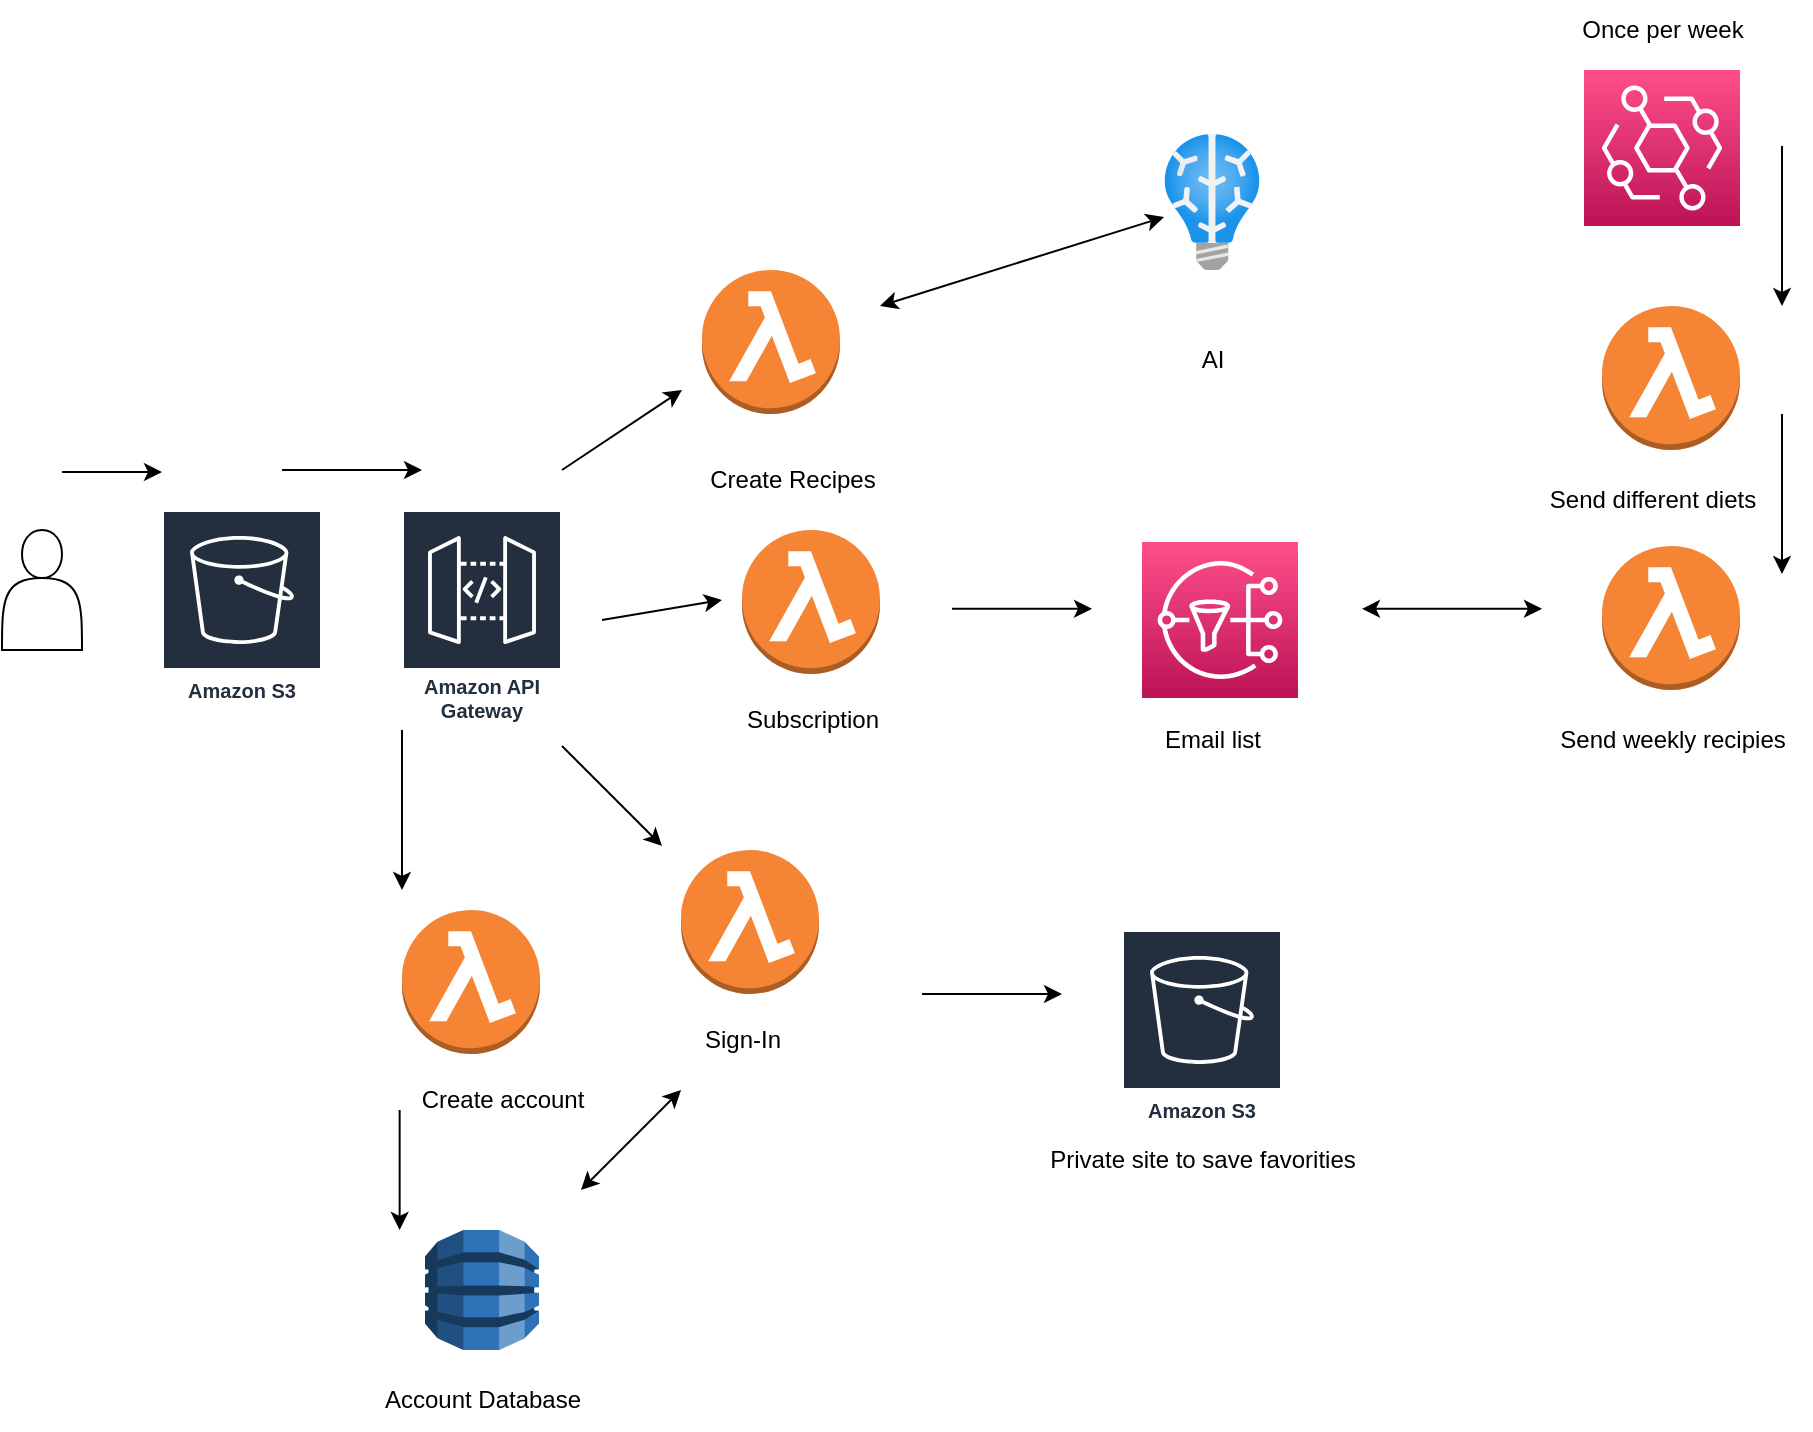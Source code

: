 <mxfile version="20.7.4" type="device"><diagram id="66CgwXRUvTAMS5zcsU6R" name="Page-1"><mxGraphModel dx="1480" dy="866" grid="1" gridSize="10" guides="1" tooltips="1" connect="1" arrows="1" fold="1" page="1" pageScale="1" pageWidth="1169" pageHeight="827" math="0" shadow="0"><root><mxCell id="0"/><mxCell id="1" parent="0"/><mxCell id="WcQXDj3nHlnHbnsYjTEY-1" value="" style="shape=actor;whiteSpace=wrap;html=1;" vertex="1" parent="1"><mxGeometry x="40" y="280" width="40" height="60" as="geometry"/></mxCell><mxCell id="WcQXDj3nHlnHbnsYjTEY-2" value="Amazon S3" style="sketch=0;outlineConnect=0;fontColor=#232F3E;gradientColor=none;strokeColor=#ffffff;fillColor=#232F3E;dashed=0;verticalLabelPosition=middle;verticalAlign=bottom;align=center;html=1;whiteSpace=wrap;fontSize=10;fontStyle=1;spacing=3;shape=mxgraph.aws4.productIcon;prIcon=mxgraph.aws4.s3;" vertex="1" parent="1"><mxGeometry x="120" y="270" width="80" height="100" as="geometry"/></mxCell><mxCell id="WcQXDj3nHlnHbnsYjTEY-3" value="Amazon API Gateway" style="sketch=0;outlineConnect=0;fontColor=#232F3E;gradientColor=none;strokeColor=#ffffff;fillColor=#232F3E;dashed=0;verticalLabelPosition=middle;verticalAlign=bottom;align=center;html=1;whiteSpace=wrap;fontSize=10;fontStyle=1;spacing=3;shape=mxgraph.aws4.productIcon;prIcon=mxgraph.aws4.api_gateway;" vertex="1" parent="1"><mxGeometry x="240" y="270" width="80" height="110" as="geometry"/></mxCell><mxCell id="WcQXDj3nHlnHbnsYjTEY-4" value="" style="outlineConnect=0;dashed=0;verticalLabelPosition=bottom;verticalAlign=top;align=center;html=1;shape=mxgraph.aws3.lambda_function;fillColor=#F58534;gradientColor=none;" vertex="1" parent="1"><mxGeometry x="240" y="470" width="69" height="72" as="geometry"/></mxCell><mxCell id="WcQXDj3nHlnHbnsYjTEY-5" value="Sign-In" style="text;html=1;align=center;verticalAlign=middle;resizable=0;points=[];autosize=1;strokeColor=none;fillColor=none;" vertex="1" parent="1"><mxGeometry x="379.5" y="520" width="60" height="30" as="geometry"/></mxCell><mxCell id="WcQXDj3nHlnHbnsYjTEY-6" value="" style="outlineConnect=0;dashed=0;verticalLabelPosition=bottom;verticalAlign=top;align=center;html=1;shape=mxgraph.aws3.lambda_function;fillColor=#F58534;gradientColor=none;" vertex="1" parent="1"><mxGeometry x="379.5" y="440" width="69" height="72" as="geometry"/></mxCell><mxCell id="WcQXDj3nHlnHbnsYjTEY-7" value="Subscription" style="text;html=1;align=center;verticalAlign=middle;resizable=0;points=[];autosize=1;strokeColor=none;fillColor=none;" vertex="1" parent="1"><mxGeometry x="399.5" y="360" width="90" height="30" as="geometry"/></mxCell><mxCell id="WcQXDj3nHlnHbnsYjTEY-8" value="" style="outlineConnect=0;dashed=0;verticalLabelPosition=bottom;verticalAlign=top;align=center;html=1;shape=mxgraph.aws3.lambda_function;fillColor=#F58534;gradientColor=none;" vertex="1" parent="1"><mxGeometry x="410" y="280" width="69" height="72" as="geometry"/></mxCell><mxCell id="WcQXDj3nHlnHbnsYjTEY-9" value="" style="outlineConnect=0;dashed=0;verticalLabelPosition=bottom;verticalAlign=top;align=center;html=1;shape=mxgraph.aws3.lambda_function;fillColor=#F58534;gradientColor=none;" vertex="1" parent="1"><mxGeometry x="390" y="150" width="69" height="72" as="geometry"/></mxCell><mxCell id="WcQXDj3nHlnHbnsYjTEY-10" value="" style="endArrow=classic;html=1;rounded=0;" edge="1" parent="1"><mxGeometry width="50" height="50" relative="1" as="geometry"><mxPoint x="240" y="380" as="sourcePoint"/><mxPoint x="240" y="460" as="targetPoint"/></mxGeometry></mxCell><mxCell id="WcQXDj3nHlnHbnsYjTEY-11" value="Create account&lt;br&gt;" style="text;html=1;align=center;verticalAlign=middle;resizable=0;points=[];autosize=1;strokeColor=none;fillColor=none;" vertex="1" parent="1"><mxGeometry x="240" y="550" width="100" height="30" as="geometry"/></mxCell><mxCell id="WcQXDj3nHlnHbnsYjTEY-12" value="" style="endArrow=classic;html=1;rounded=0;" edge="1" parent="1"><mxGeometry width="50" height="50" relative="1" as="geometry"><mxPoint x="320" y="388" as="sourcePoint"/><mxPoint x="370" y="438" as="targetPoint"/></mxGeometry></mxCell><mxCell id="WcQXDj3nHlnHbnsYjTEY-13" value="" style="endArrow=classic;html=1;rounded=0;" edge="1" parent="1"><mxGeometry width="50" height="50" relative="1" as="geometry"><mxPoint x="340" y="325" as="sourcePoint"/><mxPoint x="400" y="315" as="targetPoint"/></mxGeometry></mxCell><mxCell id="WcQXDj3nHlnHbnsYjTEY-14" value="Create Recipes" style="text;html=1;align=center;verticalAlign=middle;resizable=0;points=[];autosize=1;strokeColor=none;fillColor=none;" vertex="1" parent="1"><mxGeometry x="379.5" y="240" width="110" height="30" as="geometry"/></mxCell><mxCell id="WcQXDj3nHlnHbnsYjTEY-15" value="" style="endArrow=classic;html=1;rounded=0;" edge="1" parent="1"><mxGeometry width="50" height="50" relative="1" as="geometry"><mxPoint x="320" y="250" as="sourcePoint"/><mxPoint x="380" y="210" as="targetPoint"/></mxGeometry></mxCell><mxCell id="WcQXDj3nHlnHbnsYjTEY-16" value="" style="outlineConnect=0;dashed=0;verticalLabelPosition=bottom;verticalAlign=top;align=center;html=1;shape=mxgraph.aws3.dynamo_db;fillColor=#2E73B8;gradientColor=none;" vertex="1" parent="1"><mxGeometry x="251.5" y="630" width="57" height="60" as="geometry"/></mxCell><mxCell id="WcQXDj3nHlnHbnsYjTEY-17" value="" style="endArrow=classic;html=1;rounded=0;" edge="1" parent="1"><mxGeometry x="0.667" y="-220" width="50" height="50" relative="1" as="geometry"><mxPoint x="238.82" y="570" as="sourcePoint"/><mxPoint x="238.82" y="630" as="targetPoint"/><mxPoint y="-1" as="offset"/></mxGeometry></mxCell><mxCell id="WcQXDj3nHlnHbnsYjTEY-18" value="Account Database" style="text;html=1;align=center;verticalAlign=middle;resizable=0;points=[];autosize=1;strokeColor=none;fillColor=none;" vertex="1" parent="1"><mxGeometry x="220" y="700" width="120" height="30" as="geometry"/></mxCell><mxCell id="WcQXDj3nHlnHbnsYjTEY-19" value="" style="endArrow=classic;startArrow=classic;html=1;rounded=0;" edge="1" parent="1"><mxGeometry width="50" height="50" relative="1" as="geometry"><mxPoint x="329.5" y="610" as="sourcePoint"/><mxPoint x="379.5" y="560" as="targetPoint"/></mxGeometry></mxCell><mxCell id="WcQXDj3nHlnHbnsYjTEY-22" value="Amazon S3" style="sketch=0;outlineConnect=0;fontColor=#232F3E;gradientColor=none;strokeColor=#ffffff;fillColor=#232F3E;dashed=0;verticalLabelPosition=middle;verticalAlign=bottom;align=center;html=1;whiteSpace=wrap;fontSize=10;fontStyle=1;spacing=3;shape=mxgraph.aws4.productIcon;prIcon=mxgraph.aws4.s3;" vertex="1" parent="1"><mxGeometry x="600" y="480" width="80" height="100" as="geometry"/></mxCell><mxCell id="WcQXDj3nHlnHbnsYjTEY-23" value="" style="endArrow=classic;html=1;rounded=0;" edge="1" parent="1"><mxGeometry width="50" height="50" relative="1" as="geometry"><mxPoint x="500" y="512" as="sourcePoint"/><mxPoint x="570" y="512" as="targetPoint"/></mxGeometry></mxCell><mxCell id="WcQXDj3nHlnHbnsYjTEY-24" value="Private site to save favorities&lt;br&gt;" style="text;html=1;align=center;verticalAlign=middle;resizable=0;points=[];autosize=1;strokeColor=none;fillColor=none;" vertex="1" parent="1"><mxGeometry x="550" y="580" width="180" height="30" as="geometry"/></mxCell><mxCell id="WcQXDj3nHlnHbnsYjTEY-25" value="" style="sketch=0;points=[[0,0,0],[0.25,0,0],[0.5,0,0],[0.75,0,0],[1,0,0],[0,1,0],[0.25,1,0],[0.5,1,0],[0.75,1,0],[1,1,0],[0,0.25,0],[0,0.5,0],[0,0.75,0],[1,0.25,0],[1,0.5,0],[1,0.75,0]];outlineConnect=0;fontColor=#232F3E;gradientColor=#FF4F8B;gradientDirection=north;fillColor=#BC1356;strokeColor=#ffffff;dashed=0;verticalLabelPosition=bottom;verticalAlign=top;align=center;html=1;fontSize=12;fontStyle=0;aspect=fixed;shape=mxgraph.aws4.resourceIcon;resIcon=mxgraph.aws4.sns;" vertex="1" parent="1"><mxGeometry x="610" y="286" width="78" height="78" as="geometry"/></mxCell><mxCell id="WcQXDj3nHlnHbnsYjTEY-26" value="" style="endArrow=classic;html=1;rounded=0;" edge="1" parent="1"><mxGeometry width="50" height="50" relative="1" as="geometry"><mxPoint x="515.0" y="319.41" as="sourcePoint"/><mxPoint x="585.0" y="319.41" as="targetPoint"/></mxGeometry></mxCell><mxCell id="WcQXDj3nHlnHbnsYjTEY-28" value="Email list" style="text;html=1;align=center;verticalAlign=middle;resizable=0;points=[];autosize=1;strokeColor=none;fillColor=none;" vertex="1" parent="1"><mxGeometry x="610" y="370" width="70" height="30" as="geometry"/></mxCell><mxCell id="WcQXDj3nHlnHbnsYjTEY-30" value="" style="endArrow=classic;startArrow=classic;html=1;rounded=0;" edge="1" parent="1"><mxGeometry width="50" height="50" relative="1" as="geometry"><mxPoint x="720" y="319.41" as="sourcePoint"/><mxPoint x="810" y="319.41" as="targetPoint"/></mxGeometry></mxCell><mxCell id="WcQXDj3nHlnHbnsYjTEY-31" value="" style="outlineConnect=0;dashed=0;verticalLabelPosition=bottom;verticalAlign=top;align=center;html=1;shape=mxgraph.aws3.lambda_function;fillColor=#F58534;gradientColor=none;" vertex="1" parent="1"><mxGeometry x="840" y="288" width="69" height="72" as="geometry"/></mxCell><mxCell id="WcQXDj3nHlnHbnsYjTEY-32" value="Send weekly recipies" style="text;html=1;align=center;verticalAlign=middle;resizable=0;points=[];autosize=1;strokeColor=none;fillColor=none;" vertex="1" parent="1"><mxGeometry x="804.5" y="370" width="140" height="30" as="geometry"/></mxCell><mxCell id="WcQXDj3nHlnHbnsYjTEY-33" value="" style="outlineConnect=0;dashed=0;verticalLabelPosition=bottom;verticalAlign=top;align=center;html=1;shape=mxgraph.aws3.lambda_function;fillColor=#F58534;gradientColor=none;" vertex="1" parent="1"><mxGeometry x="840" y="168" width="69" height="72" as="geometry"/></mxCell><mxCell id="WcQXDj3nHlnHbnsYjTEY-35" value="" style="sketch=0;points=[[0,0,0],[0.25,0,0],[0.5,0,0],[0.75,0,0],[1,0,0],[0,1,0],[0.25,1,0],[0.5,1,0],[0.75,1,0],[1,1,0],[0,0.25,0],[0,0.5,0],[0,0.75,0],[1,0.25,0],[1,0.5,0],[1,0.75,0]];outlineConnect=0;fontColor=#232F3E;gradientColor=#FF4F8B;gradientDirection=north;fillColor=#BC1356;strokeColor=#ffffff;dashed=0;verticalLabelPosition=bottom;verticalAlign=top;align=center;html=1;fontSize=12;fontStyle=0;aspect=fixed;shape=mxgraph.aws4.resourceIcon;resIcon=mxgraph.aws4.eventbridge;" vertex="1" parent="1"><mxGeometry x="831" y="50" width="78" height="78" as="geometry"/></mxCell><mxCell id="WcQXDj3nHlnHbnsYjTEY-36" value="" style="endArrow=classic;html=1;rounded=0;" edge="1" parent="1"><mxGeometry x="1" y="10" width="50" height="50" relative="1" as="geometry"><mxPoint x="930" y="88" as="sourcePoint"/><mxPoint x="930" y="168" as="targetPoint"/><mxPoint y="-1" as="offset"/></mxGeometry></mxCell><mxCell id="WcQXDj3nHlnHbnsYjTEY-37" value="" style="endArrow=classic;html=1;rounded=0;" edge="1" parent="1"><mxGeometry x="1" y="82" width="50" height="50" relative="1" as="geometry"><mxPoint x="930" y="222" as="sourcePoint"/><mxPoint x="930" y="302" as="targetPoint"/><mxPoint x="-82" y="82" as="offset"/></mxGeometry></mxCell><mxCell id="WcQXDj3nHlnHbnsYjTEY-38" value="Once per week" style="text;html=1;align=center;verticalAlign=middle;resizable=0;points=[];autosize=1;strokeColor=none;fillColor=none;" vertex="1" parent="1"><mxGeometry x="820" y="15" width="100" height="30" as="geometry"/></mxCell><mxCell id="WcQXDj3nHlnHbnsYjTEY-39" value="Send different diets" style="text;html=1;align=center;verticalAlign=middle;resizable=0;points=[];autosize=1;strokeColor=none;fillColor=none;" vertex="1" parent="1"><mxGeometry x="800" y="250" width="130" height="30" as="geometry"/></mxCell><mxCell id="WcQXDj3nHlnHbnsYjTEY-41" value="" style="endArrow=classic;startArrow=classic;html=1;rounded=0;" edge="1" parent="1" target="WcQXDj3nHlnHbnsYjTEY-42"><mxGeometry width="50" height="50" relative="1" as="geometry"><mxPoint x="479" y="168" as="sourcePoint"/><mxPoint x="540" y="140" as="targetPoint"/></mxGeometry></mxCell><mxCell id="WcQXDj3nHlnHbnsYjTEY-42" value="" style="aspect=fixed;html=1;points=[];align=center;image;fontSize=12;image=img/lib/azure2/ai_machine_learning/Batch_AI.svg;" vertex="1" parent="1"><mxGeometry x="621.0" y="82" width="48" height="68" as="geometry"/></mxCell><mxCell id="WcQXDj3nHlnHbnsYjTEY-43" value="AI" style="text;html=1;align=center;verticalAlign=middle;resizable=0;points=[];autosize=1;strokeColor=none;fillColor=none;" vertex="1" parent="1"><mxGeometry x="630" y="180" width="30" height="30" as="geometry"/></mxCell><mxCell id="WcQXDj3nHlnHbnsYjTEY-44" value="" style="endArrow=classic;html=1;rounded=0;" edge="1" parent="1"><mxGeometry width="50" height="50" relative="1" as="geometry"><mxPoint x="70" y="251" as="sourcePoint"/><mxPoint x="120" y="251" as="targetPoint"/></mxGeometry></mxCell><mxCell id="WcQXDj3nHlnHbnsYjTEY-45" value="" style="endArrow=classic;html=1;rounded=0;" edge="1" parent="1"><mxGeometry width="50" height="50" relative="1" as="geometry"><mxPoint x="180.0" y="250" as="sourcePoint"/><mxPoint x="250" y="250" as="targetPoint"/></mxGeometry></mxCell></root></mxGraphModel></diagram></mxfile>